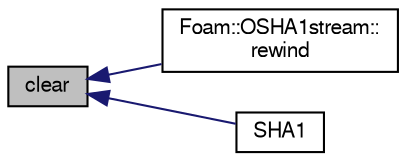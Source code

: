 digraph "clear"
{
  bgcolor="transparent";
  edge [fontname="FreeSans",fontsize="10",labelfontname="FreeSans",labelfontsize="10"];
  node [fontname="FreeSans",fontsize="10",shape=record];
  rankdir="LR";
  Node1 [label="clear",height=0.2,width=0.4,color="black", fillcolor="grey75", style="filled" fontcolor="black"];
  Node1 -> Node2 [dir="back",color="midnightblue",fontsize="10",style="solid",fontname="FreeSans"];
  Node2 [label="Foam::OSHA1stream::\lrewind",height=0.2,width=0.4,color="black",URL="$a01684.html#ab8734e666421c9fe3b6380a818c6c727",tooltip="Clear the SHA1 calculation. "];
  Node1 -> Node3 [dir="back",color="midnightblue",fontsize="10",style="solid",fontname="FreeSans"];
  Node3 [label="SHA1",height=0.2,width=0.4,color="black",URL="$a02220.html#abb90fd47931fb59b3150bbb063489a58",tooltip="Construct null. "];
}
